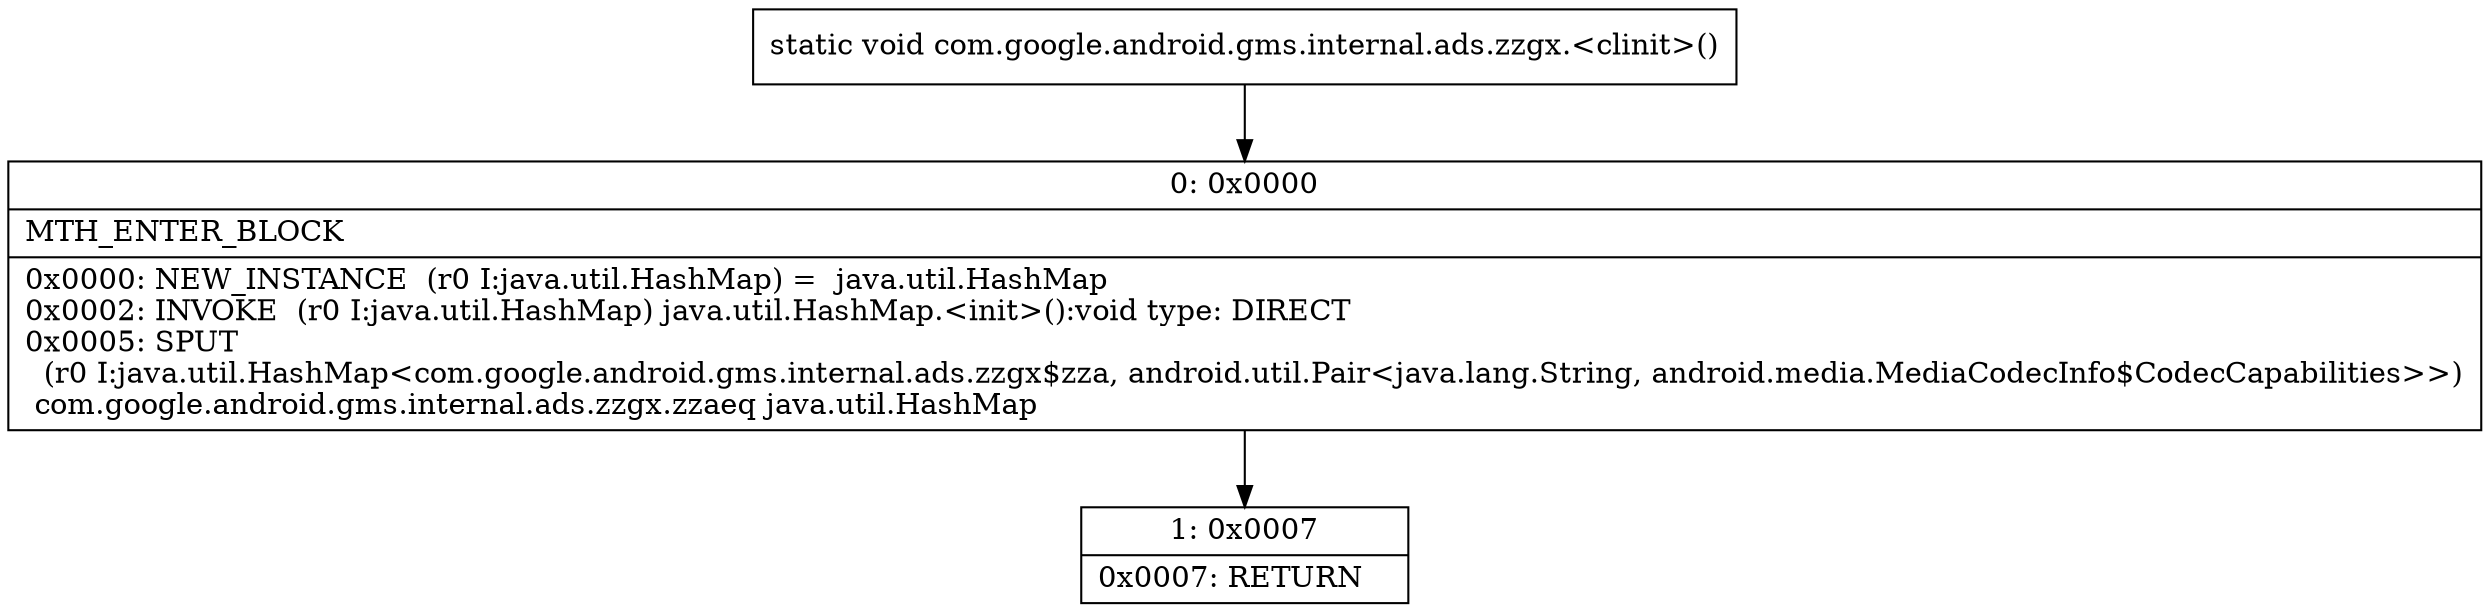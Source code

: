 digraph "CFG forcom.google.android.gms.internal.ads.zzgx.\<clinit\>()V" {
Node_0 [shape=record,label="{0\:\ 0x0000|MTH_ENTER_BLOCK\l|0x0000: NEW_INSTANCE  (r0 I:java.util.HashMap) =  java.util.HashMap \l0x0002: INVOKE  (r0 I:java.util.HashMap) java.util.HashMap.\<init\>():void type: DIRECT \l0x0005: SPUT  \l  (r0 I:java.util.HashMap\<com.google.android.gms.internal.ads.zzgx$zza, android.util.Pair\<java.lang.String, android.media.MediaCodecInfo$CodecCapabilities\>\>)\l com.google.android.gms.internal.ads.zzgx.zzaeq java.util.HashMap \l}"];
Node_1 [shape=record,label="{1\:\ 0x0007|0x0007: RETURN   \l}"];
MethodNode[shape=record,label="{static void com.google.android.gms.internal.ads.zzgx.\<clinit\>() }"];
MethodNode -> Node_0;
Node_0 -> Node_1;
}

